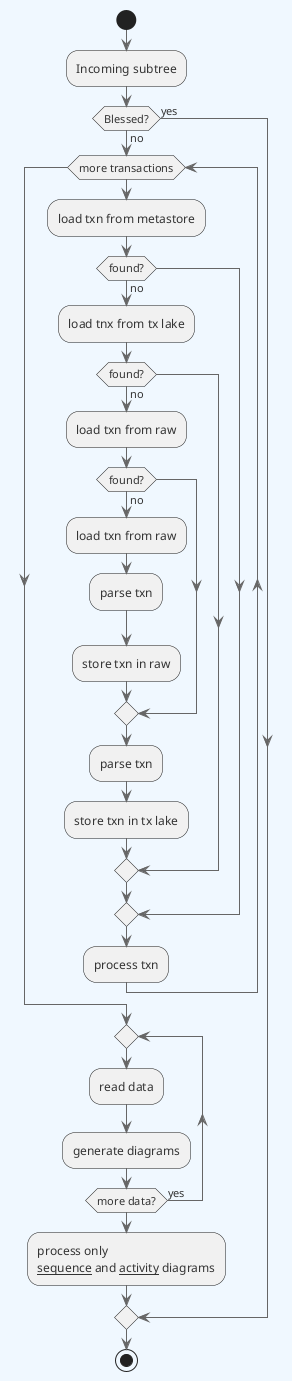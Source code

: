 @startuml Flow
skinparam backgroundColor #F0F8FF
skinparam defaultFontColor #333333
skinparam arrowColor #666666

' Define borders for all elements
skinparam entity {
  BorderColor #666666
  BackgroundColor #DDDDDD
}

skinparam control {
  BorderColor #666666
  BackgroundColor #DDDDDD
}

skinparam participant {
  BorderColor #666666
  BackgroundColor #DDDDDD
}



start
:Incoming subtree;
if (Blessed?) then (yes)

else (no)
  While (more transactions)
    :load txn from metastore;
    if (found?) then (no)
      :load tnx from tx lake;
      if (found?) then (no)
        :load txn from raw;
        if (found?) then (no)
          :load txn from raw;
          :parse txn;
          :store txn in raw;
        endif
        :parse txn;
        :store txn in tx lake;
      endif
    endif
    :process txn;

  endwhile
  repeat
    :read data;
    :generate diagrams;
  repeat while (more data?) is (yes)
    :process only
  __sequence__ and __activity__ diagrams;
endif

stop

@enduml
